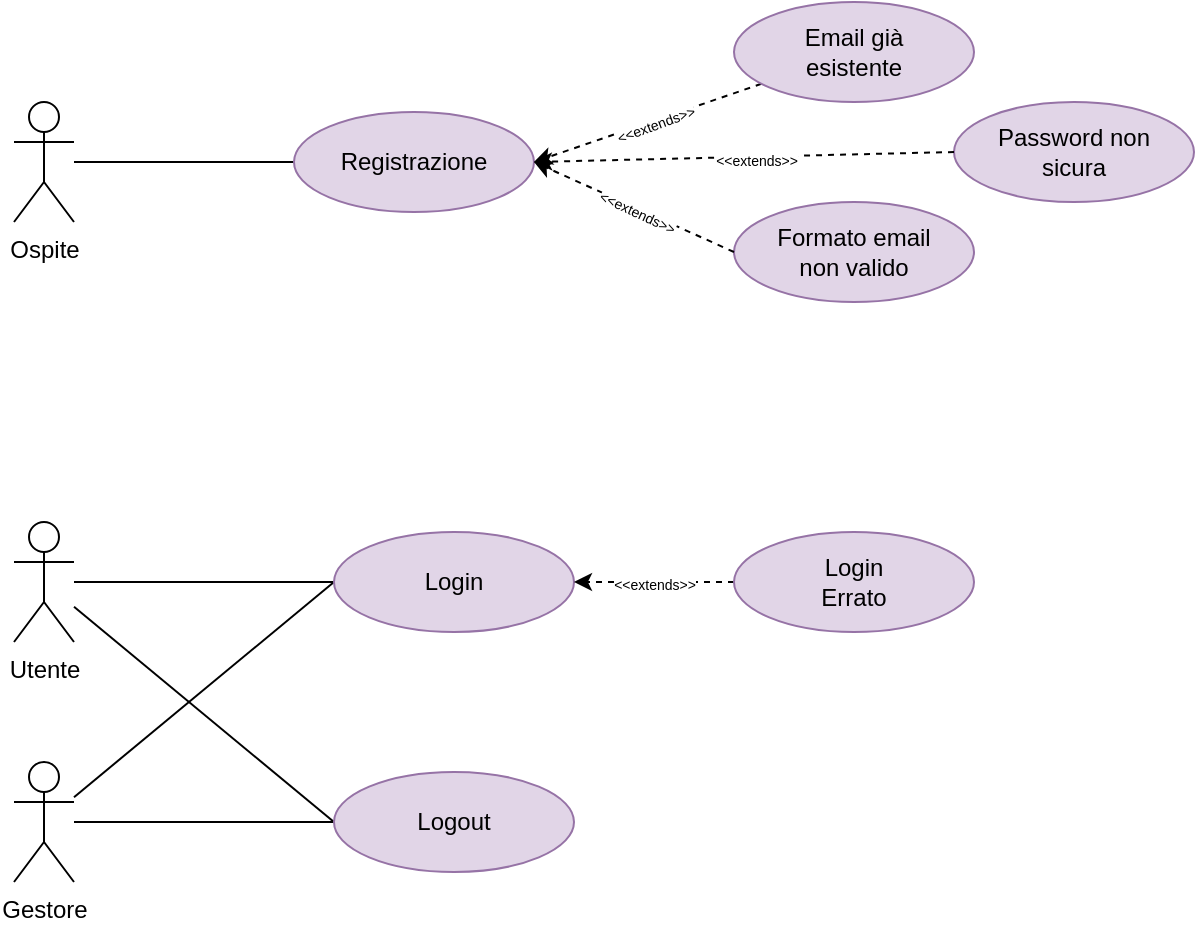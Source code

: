 <mxfile version="16.1.2" type="device" pages="6"><diagram id="hw8PMOtjPndon4Wg68dX" name="Autenticazione"><mxGraphModel dx="946" dy="608" grid="1" gridSize="10" guides="1" tooltips="1" connect="1" arrows="1" fold="1" page="1" pageScale="1" pageWidth="827" pageHeight="1169" math="0" shadow="0"><root><mxCell id="0"/><mxCell id="1" parent="0"/><mxCell id="LGt4tgkTTmhNFsNPkuV9-13" style="edgeStyle=elbowEdgeStyle;rounded=0;jumpStyle=gap;orthogonalLoop=1;jettySize=auto;html=1;fontSize=7;strokeColor=default;endArrow=none;endFill=0;" parent="1" source="LGt4tgkTTmhNFsNPkuV9-1" target="LGt4tgkTTmhNFsNPkuV9-2" edge="1"><mxGeometry relative="1" as="geometry"/></mxCell><mxCell id="LGt4tgkTTmhNFsNPkuV9-1" value="Ospite" style="shape=umlActor;verticalLabelPosition=bottom;verticalAlign=top;html=1;outlineConnect=0;" parent="1" vertex="1"><mxGeometry x="120" y="190" width="30" height="60" as="geometry"/></mxCell><mxCell id="LGt4tgkTTmhNFsNPkuV9-2" value="Registrazione" style="ellipse;whiteSpace=wrap;html=1;fillColor=#e1d5e7;strokeColor=#9673a6;" parent="1" vertex="1"><mxGeometry x="260" y="195" width="120" height="50" as="geometry"/></mxCell><mxCell id="LGt4tgkTTmhNFsNPkuV9-9" style="orthogonalLoop=1;jettySize=auto;html=1;entryX=1;entryY=0.5;entryDx=0;entryDy=0;rounded=0;strokeColor=default;jumpStyle=gap;dashed=1;" parent="1" source="LGt4tgkTTmhNFsNPkuV9-3" target="LGt4tgkTTmhNFsNPkuV9-2" edge="1"><mxGeometry relative="1" as="geometry"/></mxCell><mxCell id="LGt4tgkTTmhNFsNPkuV9-12" value="&lt;font style=&quot;line-height: 1 ; font-size: 7px&quot;&gt;&amp;lt;&amp;lt;extends&amp;gt;&amp;gt;&lt;/font&gt;" style="edgeLabel;html=1;align=center;verticalAlign=middle;resizable=0;points=[];rotation=-20;" parent="LGt4tgkTTmhNFsNPkuV9-9" vertex="1" connectable="0"><mxGeometry x="-0.054" y="1" relative="1" as="geometry"><mxPoint y="-1" as="offset"/></mxGeometry></mxCell><mxCell id="LGt4tgkTTmhNFsNPkuV9-3" value="Email già&lt;br&gt;esistente" style="ellipse;whiteSpace=wrap;html=1;fillColor=#e1d5e7;strokeColor=#9673a6;" parent="1" vertex="1"><mxGeometry x="480" y="140" width="120" height="50" as="geometry"/></mxCell><mxCell id="BJWwVh3vmXYHtFlV9Scq-4" style="edgeStyle=orthogonalEdgeStyle;rounded=0;orthogonalLoop=1;jettySize=auto;html=1;endArrow=none;endFill=0;" parent="1" source="PxRPrsl3CWRIzJ8Tzmpm-2" target="PxRPrsl3CWRIzJ8Tzmpm-7" edge="1"><mxGeometry relative="1" as="geometry"><Array as="points"><mxPoint x="240" y="430"/><mxPoint x="240" y="430"/></Array></mxGeometry></mxCell><mxCell id="BJWwVh3vmXYHtFlV9Scq-6" style="rounded=0;orthogonalLoop=1;jettySize=auto;html=1;entryX=0;entryY=0.5;entryDx=0;entryDy=0;endArrow=none;endFill=0;" parent="1" source="PxRPrsl3CWRIzJ8Tzmpm-2" target="PxRPrsl3CWRIzJ8Tzmpm-8" edge="1"><mxGeometry relative="1" as="geometry"/></mxCell><mxCell id="PxRPrsl3CWRIzJ8Tzmpm-2" value="Utente" style="shape=umlActor;verticalLabelPosition=bottom;verticalAlign=top;html=1;outlineConnect=0;" parent="1" vertex="1"><mxGeometry x="120" y="400" width="30" height="60" as="geometry"/></mxCell><mxCell id="BJWwVh3vmXYHtFlV9Scq-5" style="edgeStyle=orthogonalEdgeStyle;rounded=0;orthogonalLoop=1;jettySize=auto;html=1;endArrow=none;endFill=0;" parent="1" source="PxRPrsl3CWRIzJ8Tzmpm-4" target="PxRPrsl3CWRIzJ8Tzmpm-8" edge="1"><mxGeometry relative="1" as="geometry"/></mxCell><mxCell id="BJWwVh3vmXYHtFlV9Scq-7" style="edgeStyle=none;rounded=0;orthogonalLoop=1;jettySize=auto;html=1;entryX=0;entryY=0.5;entryDx=0;entryDy=0;endArrow=none;endFill=0;" parent="1" source="PxRPrsl3CWRIzJ8Tzmpm-4" target="PxRPrsl3CWRIzJ8Tzmpm-7" edge="1"><mxGeometry relative="1" as="geometry"/></mxCell><mxCell id="PxRPrsl3CWRIzJ8Tzmpm-4" value="Gestore" style="shape=umlActor;verticalLabelPosition=bottom;verticalAlign=top;html=1;outlineConnect=0;" parent="1" vertex="1"><mxGeometry x="120" y="520" width="30" height="60" as="geometry"/></mxCell><mxCell id="PxRPrsl3CWRIzJ8Tzmpm-7" value="Login" style="ellipse;whiteSpace=wrap;html=1;fillColor=#e1d5e7;strokeColor=#9673a6;" parent="1" vertex="1"><mxGeometry x="280" y="405" width="120" height="50" as="geometry"/></mxCell><mxCell id="PxRPrsl3CWRIzJ8Tzmpm-8" value="Logout" style="ellipse;whiteSpace=wrap;html=1;fillColor=#e1d5e7;strokeColor=#9673a6;" parent="1" vertex="1"><mxGeometry x="280" y="525" width="120" height="50" as="geometry"/></mxCell><mxCell id="PxRPrsl3CWRIzJ8Tzmpm-10" value="&lt;font style=&quot;font-size: 7px&quot;&gt;&amp;lt;&amp;lt;extends&amp;gt;&amp;gt;&lt;/font&gt;" style="edgeStyle=none;rounded=0;orthogonalLoop=1;jettySize=auto;html=1;entryX=1;entryY=0.5;entryDx=0;entryDy=0;endArrow=classic;endFill=1;dashed=1;" parent="1" source="PxRPrsl3CWRIzJ8Tzmpm-11" target="PxRPrsl3CWRIzJ8Tzmpm-7" edge="1"><mxGeometry relative="1" as="geometry"/></mxCell><mxCell id="PxRPrsl3CWRIzJ8Tzmpm-11" value="Login&lt;br&gt;Errato" style="ellipse;whiteSpace=wrap;html=1;fillColor=#e1d5e7;strokeColor=#9673a6;" parent="1" vertex="1"><mxGeometry x="480" y="405" width="120" height="50" as="geometry"/></mxCell><mxCell id="PxRPrsl3CWRIzJ8Tzmpm-19" value="Formato email&lt;br&gt;non valido" style="ellipse;whiteSpace=wrap;html=1;fillColor=#e1d5e7;strokeColor=#9673a6;" parent="1" vertex="1"><mxGeometry x="480" y="240" width="120" height="50" as="geometry"/></mxCell><mxCell id="PxRPrsl3CWRIzJ8Tzmpm-20" value="Password non&lt;br&gt;sicura" style="ellipse;whiteSpace=wrap;html=1;fillColor=#e1d5e7;strokeColor=#9673a6;" parent="1" vertex="1"><mxGeometry x="590" y="190" width="120" height="50" as="geometry"/></mxCell><mxCell id="PxRPrsl3CWRIzJ8Tzmpm-21" style="orthogonalLoop=1;jettySize=auto;html=1;entryX=1;entryY=0.5;entryDx=0;entryDy=0;rounded=0;strokeColor=default;jumpStyle=gap;dashed=1;exitX=0;exitY=0.5;exitDx=0;exitDy=0;" parent="1" source="PxRPrsl3CWRIzJ8Tzmpm-19" target="LGt4tgkTTmhNFsNPkuV9-2" edge="1"><mxGeometry relative="1" as="geometry"><mxPoint x="503.541" y="190.82" as="sourcePoint"/><mxPoint x="390.0" y="230" as="targetPoint"/></mxGeometry></mxCell><mxCell id="PxRPrsl3CWRIzJ8Tzmpm-22" value="&lt;font style=&quot;line-height: 1 ; font-size: 7px&quot;&gt;&amp;lt;&amp;lt;extends&amp;gt;&amp;gt;&lt;/font&gt;" style="edgeLabel;html=1;align=center;verticalAlign=middle;resizable=0;points=[];rotation=25;" parent="PxRPrsl3CWRIzJ8Tzmpm-21" vertex="1" connectable="0"><mxGeometry x="-0.054" y="1" relative="1" as="geometry"><mxPoint y="-1" as="offset"/></mxGeometry></mxCell><mxCell id="PxRPrsl3CWRIzJ8Tzmpm-23" style="orthogonalLoop=1;jettySize=auto;html=1;entryX=1;entryY=0.5;entryDx=0;entryDy=0;rounded=0;strokeColor=default;jumpStyle=gap;dashed=1;exitX=0;exitY=0.5;exitDx=0;exitDy=0;" parent="1" source="PxRPrsl3CWRIzJ8Tzmpm-20" target="LGt4tgkTTmhNFsNPkuV9-2" edge="1"><mxGeometry relative="1" as="geometry"><mxPoint x="513.541" y="200.82" as="sourcePoint"/><mxPoint x="400.0" y="240" as="targetPoint"/></mxGeometry></mxCell><mxCell id="PxRPrsl3CWRIzJ8Tzmpm-24" value="&lt;font style=&quot;line-height: 1 ; font-size: 7px&quot;&gt;&amp;lt;&amp;lt;extends&amp;gt;&amp;gt;&lt;/font&gt;" style="edgeLabel;html=1;align=center;verticalAlign=middle;resizable=0;points=[];" parent="PxRPrsl3CWRIzJ8Tzmpm-23" vertex="1" connectable="0"><mxGeometry x="-0.054" y="1" relative="1" as="geometry"><mxPoint y="-1" as="offset"/></mxGeometry></mxCell></root></mxGraphModel></diagram><diagram id="r2aTI0V2891DnMg6DB71" name="Catalogo"><mxGraphModel dx="946" dy="608" grid="1" gridSize="10" guides="1" tooltips="1" connect="1" arrows="1" fold="1" page="1" pageScale="1" pageWidth="827" pageHeight="1169" math="0" shadow="0"><root><mxCell id="vw8G5uuUD01NT67YywIt-0"/><mxCell id="vw8G5uuUD01NT67YywIt-1" parent="vw8G5uuUD01NT67YywIt-0"/><mxCell id="kM1NQamswHp0CsgXw4A8-5" style="edgeStyle=none;rounded=0;orthogonalLoop=1;jettySize=auto;html=1;fontSize=7;endArrow=none;endFill=0;" parent="vw8G5uuUD01NT67YywIt-1" source="vw8G5uuUD01NT67YywIt-2" target="vw8G5uuUD01NT67YywIt-3" edge="1"><mxGeometry relative="1" as="geometry"/></mxCell><mxCell id="vw8G5uuUD01NT67YywIt-2" value="Guest" style="shape=umlActor;verticalLabelPosition=bottom;verticalAlign=top;html=1;outlineConnect=0;" parent="vw8G5uuUD01NT67YywIt-1" vertex="1"><mxGeometry x="50" y="140" width="30" height="60" as="geometry"/></mxCell><mxCell id="kM1NQamswHp0CsgXw4A8-4" style="edgeStyle=none;rounded=0;orthogonalLoop=1;jettySize=auto;html=1;entryX=0;entryY=0.5;entryDx=0;entryDy=0;fontSize=7;endArrow=none;endFill=0;" parent="vw8G5uuUD01NT67YywIt-1" source="vw8G5uuUD01NT67YywIt-3" target="8q8_uMO38v9FcWs_z61U-30" edge="1"><mxGeometry relative="1" as="geometry"/></mxCell><mxCell id="kM1NQamswHp0CsgXw4A8-8" style="edgeStyle=none;rounded=0;orthogonalLoop=1;jettySize=auto;html=1;entryX=0;entryY=0.5;entryDx=0;entryDy=0;fontSize=7;endArrow=none;endFill=0;" parent="vw8G5uuUD01NT67YywIt-1" source="vw8G5uuUD01NT67YywIt-3" target="8q8_uMO38v9FcWs_z61U-1" edge="1"><mxGeometry relative="1" as="geometry"/></mxCell><mxCell id="kM1NQamswHp0CsgXw4A8-9" style="edgeStyle=none;rounded=0;orthogonalLoop=1;jettySize=auto;html=1;entryX=0;entryY=0.5;entryDx=0;entryDy=0;fontSize=7;endArrow=none;endFill=0;" parent="vw8G5uuUD01NT67YywIt-1" source="vw8G5uuUD01NT67YywIt-3" target="8q8_uMO38v9FcWs_z61U-0" edge="1"><mxGeometry relative="1" as="geometry"/></mxCell><mxCell id="FXESQN7p8TQxYgG1JVOj-0" style="edgeStyle=none;rounded=0;orthogonalLoop=1;jettySize=auto;html=1;entryX=0;entryY=0.5;entryDx=0;entryDy=0;endArrow=none;endFill=0;" parent="vw8G5uuUD01NT67YywIt-1" source="vw8G5uuUD01NT67YywIt-3" target="8q8_uMO38v9FcWs_z61U-2" edge="1"><mxGeometry relative="1" as="geometry"/></mxCell><mxCell id="FXESQN7p8TQxYgG1JVOj-1" style="edgeStyle=none;rounded=0;orthogonalLoop=1;jettySize=auto;html=1;entryX=0;entryY=0.5;entryDx=0;entryDy=0;endArrow=none;endFill=0;" parent="vw8G5uuUD01NT67YywIt-1" source="vw8G5uuUD01NT67YywIt-3" target="8q8_uMO38v9FcWs_z61U-3" edge="1"><mxGeometry relative="1" as="geometry"/></mxCell><mxCell id="vw8G5uuUD01NT67YywIt-3" value="Utente" style="shape=umlActor;verticalLabelPosition=bottom;verticalAlign=top;html=1;outlineConnect=0;" parent="vw8G5uuUD01NT67YywIt-1" vertex="1"><mxGeometry x="150" y="240" width="30" height="60" as="geometry"/></mxCell><mxCell id="kM1NQamswHp0CsgXw4A8-7" style="edgeStyle=none;rounded=0;orthogonalLoop=1;jettySize=auto;html=1;fontSize=7;endArrow=none;endFill=0;" parent="vw8G5uuUD01NT67YywIt-1" source="vw8G5uuUD01NT67YywIt-4" target="vw8G5uuUD01NT67YywIt-3" edge="1"><mxGeometry relative="1" as="geometry"/></mxCell><mxCell id="vw8G5uuUD01NT67YywIt-4" value="Admin" style="shape=umlActor;verticalLabelPosition=bottom;verticalAlign=top;html=1;outlineConnect=0;" parent="vw8G5uuUD01NT67YywIt-1" vertex="1"><mxGeometry x="50" y="340" width="30" height="60" as="geometry"/></mxCell><mxCell id="kM1NQamswHp0CsgXw4A8-6" style="edgeStyle=none;rounded=0;orthogonalLoop=1;jettySize=auto;html=1;fontSize=7;endArrow=none;endFill=0;" parent="vw8G5uuUD01NT67YywIt-1" source="8q8_uMO38v9FcWs_z61U-16" target="vw8G5uuUD01NT67YywIt-3" edge="1"><mxGeometry relative="1" as="geometry"/></mxCell><mxCell id="8q8_uMO38v9FcWs_z61U-16" value="Registrato" style="shape=umlActor;verticalLabelPosition=bottom;verticalAlign=top;html=1;outlineConnect=0;" parent="vw8G5uuUD01NT67YywIt-1" vertex="1"><mxGeometry x="50" y="240" width="30" height="60" as="geometry"/></mxCell><mxCell id="8q8_uMO38v9FcWs_z61U-3" value="Filtra Risultati" style="ellipse;whiteSpace=wrap;html=1;fillColor=#e1d5e7;strokeColor=#9673a6;" parent="vw8G5uuUD01NT67YywIt-1" vertex="1"><mxGeometry x="270" y="100" width="120" height="50" as="geometry"/></mxCell><mxCell id="8q8_uMO38v9FcWs_z61U-0" value="Visualizza&lt;br&gt;Vini" style="ellipse;whiteSpace=wrap;html=1;fillColor=#e1d5e7;strokeColor=#9673a6;" parent="vw8G5uuUD01NT67YywIt-1" vertex="1"><mxGeometry x="270" y="245" width="120" height="50" as="geometry"/></mxCell><mxCell id="8q8_uMO38v9FcWs_z61U-1" value="Visualizza&lt;br&gt;Dettaglio Vino" style="ellipse;whiteSpace=wrap;html=1;fillColor=#e1d5e7;strokeColor=#9673a6;" parent="vw8G5uuUD01NT67YywIt-1" vertex="1"><mxGeometry x="270" y="320" width="120" height="50" as="geometry"/></mxCell><mxCell id="8q8_uMO38v9FcWs_z61U-2" value="Cerca Vino" style="ellipse;whiteSpace=wrap;html=1;fillColor=#e1d5e7;strokeColor=#9673a6;" parent="vw8G5uuUD01NT67YywIt-1" vertex="1"><mxGeometry x="270" y="175" width="120" height="50" as="geometry"/></mxCell><mxCell id="8q8_uMO38v9FcWs_z61U-30" value="Aggiungi al&lt;br&gt;Carrello" style="ellipse;whiteSpace=wrap;html=1;fillColor=#e1d5e7;strokeColor=#9673a6;" parent="vw8G5uuUD01NT67YywIt-1" vertex="1"><mxGeometry x="270" y="405" width="120" height="50" as="geometry"/></mxCell><mxCell id="8q8_uMO38v9FcWs_z61U-38" value="Articolo&lt;br&gt;Esaurito" style="ellipse;whiteSpace=wrap;html=1;fillColor=#e1d5e7;strokeColor=#9673a6;" parent="vw8G5uuUD01NT67YywIt-1" vertex="1"><mxGeometry x="480" y="405" width="120" height="50" as="geometry"/></mxCell><mxCell id="8q8_uMO38v9FcWs_z61U-41" style="rounded=0;orthogonalLoop=1;jettySize=auto;html=1;entryX=1;entryY=0.5;entryDx=0;entryDy=0;exitX=0;exitY=0.5;exitDx=0;exitDy=0;dashed=1;" parent="vw8G5uuUD01NT67YywIt-1" source="8q8_uMO38v9FcWs_z61U-38" target="8q8_uMO38v9FcWs_z61U-30" edge="1"><mxGeometry relative="1" as="geometry"><mxPoint x="494.445" y="236.27" as="sourcePoint"/><mxPoint x="400" y="270" as="targetPoint"/></mxGeometry></mxCell><mxCell id="8q8_uMO38v9FcWs_z61U-42" value="&lt;font style=&quot;font-size: 7px&quot;&gt;&amp;lt;&amp;lt;extends&amp;gt;&amp;gt;&lt;/font&gt;" style="edgeLabel;html=1;align=center;verticalAlign=middle;resizable=0;points=[];rotation=0;" parent="8q8_uMO38v9FcWs_z61U-41" vertex="1" connectable="0"><mxGeometry x="-0.26" relative="1" as="geometry"><mxPoint x="-8" y="-2" as="offset"/></mxGeometry></mxCell><mxCell id="FXESQN7p8TQxYgG1JVOj-4" style="edgeStyle=none;rounded=0;orthogonalLoop=1;jettySize=auto;html=1;entryX=1;entryY=0.5;entryDx=0;entryDy=0;dashed=1;endArrow=classic;endFill=1;exitX=0;exitY=0.5;exitDx=0;exitDy=0;" parent="vw8G5uuUD01NT67YywIt-1" source="FXESQN7p8TQxYgG1JVOj-3" target="8q8_uMO38v9FcWs_z61U-2" edge="1"><mxGeometry relative="1" as="geometry"/></mxCell><mxCell id="FXESQN7p8TQxYgG1JVOj-6" value="&lt;font style=&quot;font-size: 7px&quot;&gt;&amp;lt;&amp;lt;extends&amp;gt;&amp;gt;&lt;/font&gt;" style="edgeLabel;html=1;align=center;verticalAlign=middle;resizable=0;points=[];rotation=-30;" parent="FXESQN7p8TQxYgG1JVOj-4" vertex="1" connectable="0"><mxGeometry x="-0.088" relative="1" as="geometry"><mxPoint as="offset"/></mxGeometry></mxCell><mxCell id="FXESQN7p8TQxYgG1JVOj-5" style="edgeStyle=none;rounded=0;orthogonalLoop=1;jettySize=auto;html=1;entryX=1;entryY=0.5;entryDx=0;entryDy=0;dashed=1;endArrow=classic;endFill=1;exitX=0;exitY=0.5;exitDx=0;exitDy=0;" parent="vw8G5uuUD01NT67YywIt-1" source="FXESQN7p8TQxYgG1JVOj-3" target="8q8_uMO38v9FcWs_z61U-3" edge="1"><mxGeometry relative="1" as="geometry"/></mxCell><mxCell id="FXESQN7p8TQxYgG1JVOj-8" value="&amp;lt;&amp;lt;extends&amp;gt;&amp;gt;" style="edgeLabel;html=1;align=center;verticalAlign=middle;resizable=0;points=[];fontSize=7;rotation=20;" parent="FXESQN7p8TQxYgG1JVOj-5" vertex="1" connectable="0"><mxGeometry x="-0.057" y="-2" relative="1" as="geometry"><mxPoint as="offset"/></mxGeometry></mxCell><mxCell id="FXESQN7p8TQxYgG1JVOj-3" value="Nessun vino&lt;br&gt;trovato" style="ellipse;whiteSpace=wrap;html=1;fillColor=#e1d5e7;strokeColor=#9673a6;" parent="vw8G5uuUD01NT67YywIt-1" vertex="1"><mxGeometry x="470" y="130" width="120" height="50" as="geometry"/></mxCell></root></mxGraphModel></diagram><diagram id="O7x6krR1WOqR5JrZnFCG" name="Carrello"><mxGraphModel dx="946" dy="608" grid="1" gridSize="10" guides="1" tooltips="1" connect="1" arrows="1" fold="1" page="1" pageScale="1" pageWidth="827" pageHeight="1169" math="0" shadow="0"><root><mxCell id="uRroga7yZ8lRglKEXhqC-0"/><mxCell id="uRroga7yZ8lRglKEXhqC-1" parent="uRroga7yZ8lRglKEXhqC-0"/><mxCell id="_Rj6KzWIp7F8PHBmK8om-33" style="edgeStyle=none;rounded=0;orthogonalLoop=1;jettySize=auto;html=1;entryX=0;entryY=0.5;entryDx=0;entryDy=0;fontSize=7;endArrow=none;endFill=0;" parent="uRroga7yZ8lRglKEXhqC-1" source="_Rj6KzWIp7F8PHBmK8om-4" target="_Rj6KzWIp7F8PHBmK8om-20" edge="1"><mxGeometry relative="1" as="geometry"/></mxCell><mxCell id="_Rj6KzWIp7F8PHBmK8om-34" style="edgeStyle=none;rounded=0;orthogonalLoop=1;jettySize=auto;html=1;entryX=0;entryY=0.5;entryDx=0;entryDy=0;fontSize=7;endArrow=none;endFill=0;" parent="uRroga7yZ8lRglKEXhqC-1" source="_Rj6KzWIp7F8PHBmK8om-4" target="_Rj6KzWIp7F8PHBmK8om-19" edge="1"><mxGeometry relative="1" as="geometry"/></mxCell><mxCell id="RhykR36eLI5MeT6hc1D3-1" style="rounded=0;orthogonalLoop=1;jettySize=auto;html=1;entryX=0;entryY=0.5;entryDx=0;entryDy=0;endArrow=none;endFill=0;" parent="uRroga7yZ8lRglKEXhqC-1" source="_Rj6KzWIp7F8PHBmK8om-4" target="RhykR36eLI5MeT6hc1D3-0" edge="1"><mxGeometry relative="1" as="geometry"/></mxCell><mxCell id="_Rj6KzWIp7F8PHBmK8om-4" value="Utente" style="shape=umlActor;verticalLabelPosition=bottom;verticalAlign=top;html=1;outlineConnect=0;" parent="uRroga7yZ8lRglKEXhqC-1" vertex="1"><mxGeometry x="150" y="197.5" width="30" height="60" as="geometry"/></mxCell><mxCell id="_Rj6KzWIp7F8PHBmK8om-36" style="edgeStyle=none;rounded=0;orthogonalLoop=1;jettySize=auto;html=1;fontSize=7;endArrow=none;endFill=0;" parent="uRroga7yZ8lRglKEXhqC-1" source="_Rj6KzWIp7F8PHBmK8om-6" target="_Rj6KzWIp7F8PHBmK8om-4" edge="1"><mxGeometry relative="1" as="geometry"/></mxCell><mxCell id="_Rj6KzWIp7F8PHBmK8om-6" value="Registrato" style="shape=umlActor;verticalLabelPosition=bottom;verticalAlign=top;html=1;outlineConnect=0;" parent="uRroga7yZ8lRglKEXhqC-1" vertex="1"><mxGeometry x="50" y="197.5" width="30" height="60" as="geometry"/></mxCell><mxCell id="_Rj6KzWIp7F8PHBmK8om-35" style="edgeStyle=none;rounded=0;orthogonalLoop=1;jettySize=auto;html=1;fontSize=7;endArrow=none;endFill=0;" parent="uRroga7yZ8lRglKEXhqC-1" source="_Rj6KzWIp7F8PHBmK8om-16" target="_Rj6KzWIp7F8PHBmK8om-4" edge="1"><mxGeometry relative="1" as="geometry"/></mxCell><mxCell id="_Rj6KzWIp7F8PHBmK8om-16" value="Admin" style="shape=umlActor;verticalLabelPosition=bottom;verticalAlign=top;html=1;outlineConnect=0;" parent="uRroga7yZ8lRglKEXhqC-1" vertex="1"><mxGeometry x="50" y="297.5" width="30" height="60" as="geometry"/></mxCell><mxCell id="_Rj6KzWIp7F8PHBmK8om-19" value="Elimina Vino" style="ellipse;whiteSpace=wrap;html=1;fillColor=#e1d5e7;strokeColor=#9673a6;" parent="uRroga7yZ8lRglKEXhqC-1" vertex="1"><mxGeometry x="270" y="202.5" width="120" height="50" as="geometry"/></mxCell><mxCell id="_Rj6KzWIp7F8PHBmK8om-20" value="Modifica&lt;br&gt;Quantità" style="ellipse;whiteSpace=wrap;html=1;fillColor=#e1d5e7;strokeColor=#9673a6;" parent="uRroga7yZ8lRglKEXhqC-1" vertex="1"><mxGeometry x="270" y="292.5" width="120" height="50" as="geometry"/></mxCell><mxCell id="_Rj6KzWIp7F8PHBmK8om-30" value="&amp;lt;&amp;lt;extends&amp;gt;&amp;gt;" style="edgeStyle=none;rounded=0;orthogonalLoop=1;jettySize=auto;html=1;entryX=1;entryY=0.5;entryDx=0;entryDy=0;fontSize=7;endArrow=classic;endFill=1;dashed=1;" parent="uRroga7yZ8lRglKEXhqC-1" source="_Rj6KzWIp7F8PHBmK8om-29" target="_Rj6KzWIp7F8PHBmK8om-20" edge="1"><mxGeometry relative="1" as="geometry"/></mxCell><mxCell id="_Rj6KzWIp7F8PHBmK8om-29" value="Quantità massima" style="ellipse;whiteSpace=wrap;html=1;fillColor=#e1d5e7;strokeColor=#9673a6;" parent="uRroga7yZ8lRglKEXhqC-1" vertex="1"><mxGeometry x="470" y="292.5" width="120" height="50" as="geometry"/></mxCell><mxCell id="ZeKDKTOy2kHamLji-6dZ-3" style="edgeStyle=none;rounded=0;orthogonalLoop=1;jettySize=auto;html=1;entryX=0;entryY=0.333;entryDx=0;entryDy=0;entryPerimeter=0;fontSize=7;endArrow=none;endFill=0;" parent="uRroga7yZ8lRglKEXhqC-1" source="ZeKDKTOy2kHamLji-6dZ-0" target="_Rj6KzWIp7F8PHBmK8om-4" edge="1"><mxGeometry relative="1" as="geometry"/></mxCell><mxCell id="ZeKDKTOy2kHamLji-6dZ-0" value="Guest" style="shape=umlActor;verticalLabelPosition=bottom;verticalAlign=top;html=1;outlineConnect=0;" parent="uRroga7yZ8lRglKEXhqC-1" vertex="1"><mxGeometry x="50" y="97.5" width="30" height="60" as="geometry"/></mxCell><mxCell id="RhykR36eLI5MeT6hc1D3-0" value="Aggiungi Vino" style="ellipse;whiteSpace=wrap;html=1;fillColor=#e1d5e7;strokeColor=#9673a6;" parent="uRroga7yZ8lRglKEXhqC-1" vertex="1"><mxGeometry x="270" y="110" width="120" height="50" as="geometry"/></mxCell><mxCell id="RhykR36eLI5MeT6hc1D3-2" value="Vino esaurito" style="ellipse;whiteSpace=wrap;html=1;fillColor=#e1d5e7;strokeColor=#9673a6;" parent="uRroga7yZ8lRglKEXhqC-1" vertex="1"><mxGeometry x="470" y="110" width="120" height="50" as="geometry"/></mxCell><mxCell id="RhykR36eLI5MeT6hc1D3-3" value="&amp;lt;&amp;lt;extends&amp;gt;&amp;gt;" style="edgeStyle=none;rounded=0;orthogonalLoop=1;jettySize=auto;html=1;entryX=1;entryY=0.5;entryDx=0;entryDy=0;fontSize=7;endArrow=classic;endFill=1;dashed=1;exitX=0;exitY=0.5;exitDx=0;exitDy=0;" parent="uRroga7yZ8lRglKEXhqC-1" source="RhykR36eLI5MeT6hc1D3-2" target="RhykR36eLI5MeT6hc1D3-0" edge="1"><mxGeometry relative="1" as="geometry"><mxPoint x="480" y="327.5" as="sourcePoint"/><mxPoint x="400" y="327.5" as="targetPoint"/></mxGeometry></mxCell></root></mxGraphModel></diagram><diagram id="gAahhJNsP76Pmj5jg2sz" name="Cassa"><mxGraphModel dx="946" dy="608" grid="1" gridSize="10" guides="1" tooltips="1" connect="1" arrows="1" fold="1" page="1" pageScale="1" pageWidth="827" pageHeight="1169" math="0" shadow="0"><root><mxCell id="cLQcJFjCJEAOzBw8BhC7-0"/><mxCell id="cLQcJFjCJEAOzBw8BhC7-1" parent="cLQcJFjCJEAOzBw8BhC7-0"/><mxCell id="0Odf0_KLNqapzcA3Tlhz-22" style="edgeStyle=none;rounded=0;orthogonalLoop=1;jettySize=auto;html=1;entryX=0;entryY=0.5;entryDx=0;entryDy=0;fontSize=7;endArrow=none;endFill=0;" parent="cLQcJFjCJEAOzBw8BhC7-1" source="0Odf0_KLNqapzcA3Tlhz-2" target="0Odf0_KLNqapzcA3Tlhz-19" edge="1"><mxGeometry relative="1" as="geometry"/></mxCell><mxCell id="0Odf0_KLNqapzcA3Tlhz-2" value="Utente" style="shape=umlActor;verticalLabelPosition=bottom;verticalAlign=top;html=1;outlineConnect=0;" parent="cLQcJFjCJEAOzBw8BhC7-1" vertex="1"><mxGeometry x="150" y="197.5" width="30" height="60" as="geometry"/></mxCell><mxCell id="0Odf0_KLNqapzcA3Tlhz-3" style="edgeStyle=none;rounded=0;orthogonalLoop=1;jettySize=auto;html=1;fontSize=7;endArrow=none;endFill=0;entryX=0;entryY=0.333;entryDx=0;entryDy=0;entryPerimeter=0;" parent="cLQcJFjCJEAOzBw8BhC7-1" source="0Odf0_KLNqapzcA3Tlhz-5" target="0Odf0_KLNqapzcA3Tlhz-2" edge="1"><mxGeometry relative="1" as="geometry"><mxPoint x="150" y="177.5" as="targetPoint"/></mxGeometry></mxCell><mxCell id="0Odf0_KLNqapzcA3Tlhz-5" value="Registrato" style="shape=umlActor;verticalLabelPosition=bottom;verticalAlign=top;html=1;outlineConnect=0;" parent="cLQcJFjCJEAOzBw8BhC7-1" vertex="1"><mxGeometry x="50" y="147.5" width="30" height="60" as="geometry"/></mxCell><mxCell id="0Odf0_KLNqapzcA3Tlhz-6" style="edgeStyle=none;rounded=0;orthogonalLoop=1;jettySize=auto;html=1;fontSize=7;endArrow=none;endFill=0;" parent="cLQcJFjCJEAOzBw8BhC7-1" source="0Odf0_KLNqapzcA3Tlhz-8" edge="1"><mxGeometry relative="1" as="geometry"><mxPoint x="150" y="228" as="targetPoint"/></mxGeometry></mxCell><mxCell id="0Odf0_KLNqapzcA3Tlhz-8" value="Admin" style="shape=umlActor;verticalLabelPosition=bottom;verticalAlign=top;html=1;outlineConnect=0;" parent="cLQcJFjCJEAOzBw8BhC7-1" vertex="1"><mxGeometry x="50" y="247.5" width="30" height="60" as="geometry"/></mxCell><mxCell id="0Odf0_KLNqapzcA3Tlhz-19" value="Effettua la&lt;br&gt;transazione" style="ellipse;whiteSpace=wrap;html=1;fillColor=#e1d5e7;strokeColor=#9673a6;" parent="cLQcJFjCJEAOzBw8BhC7-1" vertex="1"><mxGeometry x="240" y="202.5" width="120" height="50" as="geometry"/></mxCell><mxCell id="0Odf0_KLNqapzcA3Tlhz-20" value="&amp;lt;&amp;lt;extends&amp;gt;&amp;gt;" style="edgeStyle=none;rounded=0;orthogonalLoop=1;jettySize=auto;html=1;entryX=1;entryY=0.5;entryDx=0;entryDy=0;fontSize=7;endArrow=classic;endFill=1;dashed=1;" parent="cLQcJFjCJEAOzBw8BhC7-1" source="0Odf0_KLNqapzcA3Tlhz-21" target="0Odf0_KLNqapzcA3Tlhz-19" edge="1"><mxGeometry x="0.064" y="1" relative="1" as="geometry"><mxPoint x="390" y="227.5" as="targetPoint"/><mxPoint as="offset"/></mxGeometry></mxCell><mxCell id="nxEw6lvsn5sgA8r03Qua-2" style="edgeStyle=none;rounded=0;orthogonalLoop=1;jettySize=auto;html=1;entryX=1;entryY=0.5;entryDx=0;entryDy=0;dashed=1;endArrow=classic;endFill=1;" edge="1" parent="cLQcJFjCJEAOzBw8BhC7-1" source="nxEw6lvsn5sgA8r03Qua-0" target="0Odf0_KLNqapzcA3Tlhz-19"><mxGeometry relative="1" as="geometry"/></mxCell><mxCell id="nxEw6lvsn5sgA8r03Qua-3" value="&amp;lt;&amp;lt;extends&amp;gt;&amp;gt;" style="edgeLabel;html=1;align=center;verticalAlign=middle;resizable=0;points=[];fontSize=7;" vertex="1" connectable="0" parent="nxEw6lvsn5sgA8r03Qua-2"><mxGeometry x="-0.044" y="1" relative="1" as="geometry"><mxPoint as="offset"/></mxGeometry></mxCell><mxCell id="0Odf0_KLNqapzcA3Tlhz-21" value="Carta di Credito&lt;br&gt;errata" style="ellipse;whiteSpace=wrap;html=1;fillColor=#e1d5e7;strokeColor=#9673a6;container=0;" parent="cLQcJFjCJEAOzBw8BhC7-1" vertex="1"><mxGeometry x="460" y="152.5" width="120" height="50" as="geometry"/></mxCell><mxCell id="nxEw6lvsn5sgA8r03Qua-0" value="Saldo&lt;br&gt;insufficiente" style="ellipse;whiteSpace=wrap;html=1;fillColor=#e1d5e7;strokeColor=#9673a6;container=0;" vertex="1" parent="cLQcJFjCJEAOzBw8BhC7-1"><mxGeometry x="460" y="252.5" width="120" height="50" as="geometry"/></mxCell></root></mxGraphModel></diagram><diagram id="dz6fO4LsQNsDMwsV6bi0" name="Admin.Vini"><mxGraphModel dx="946" dy="608" grid="1" gridSize="10" guides="1" tooltips="1" connect="1" arrows="1" fold="1" page="1" pageScale="1" pageWidth="827" pageHeight="1169" math="0" shadow="0"><root><mxCell id="s70rr7HOTvahnOTVHhUj-0"/><mxCell id="s70rr7HOTvahnOTVHhUj-1" parent="s70rr7HOTvahnOTVHhUj-0"/><mxCell id="nEHnlZBc2Z2kQVojPeAh-4" value="Admin" style="shape=umlActor;verticalLabelPosition=bottom;verticalAlign=top;html=1;outlineConnect=0;" parent="s70rr7HOTvahnOTVHhUj-1" vertex="1"><mxGeometry x="110" y="221.348" width="40.45" height="80.899" as="geometry"/></mxCell><mxCell id="nEHnlZBc2Z2kQVojPeAh-1" style="edgeStyle=none;rounded=0;orthogonalLoop=1;jettySize=auto;html=1;entryX=0;entryY=0.5;entryDx=0;entryDy=0;fontSize=7;endArrow=none;endFill=0;" parent="s70rr7HOTvahnOTVHhUj-1" source="nEHnlZBc2Z2kQVojPeAh-4" target="nEHnlZBc2Z2kQVojPeAh-9" edge="1"><mxGeometry relative="1" as="geometry"/></mxCell><mxCell id="nEHnlZBc2Z2kQVojPeAh-0" style="edgeStyle=none;rounded=0;orthogonalLoop=1;jettySize=auto;html=1;entryX=0;entryY=0.5;entryDx=0;entryDy=0;fontSize=7;endArrow=none;endFill=0;" parent="s70rr7HOTvahnOTVHhUj-1" source="nEHnlZBc2Z2kQVojPeAh-4" target="nEHnlZBc2Z2kQVojPeAh-10" edge="1"><mxGeometry relative="1" as="geometry"/></mxCell><mxCell id="nEHnlZBc2Z2kQVojPeAh-2" style="rounded=0;orthogonalLoop=1;jettySize=auto;html=1;entryX=0;entryY=0.5;entryDx=0;entryDy=0;fontSize=7;endArrow=none;endFill=0;" parent="s70rr7HOTvahnOTVHhUj-1" source="nEHnlZBc2Z2kQVojPeAh-4" target="nEHnlZBc2Z2kQVojPeAh-11" edge="1"><mxGeometry relative="1" as="geometry"/></mxCell><mxCell id="nEHnlZBc2Z2kQVojPeAh-18" style="edgeStyle=none;rounded=0;orthogonalLoop=1;jettySize=auto;html=1;entryX=0;entryY=0.5;entryDx=0;entryDy=0;fontSize=7;endArrow=none;endFill=0;" parent="s70rr7HOTvahnOTVHhUj-1" source="nEHnlZBc2Z2kQVojPeAh-4" target="nEHnlZBc2Z2kQVojPeAh-17" edge="1"><mxGeometry relative="1" as="geometry"/></mxCell><mxCell id="nEHnlZBc2Z2kQVojPeAh-9" value="Aggiungi un Vino" style="ellipse;whiteSpace=wrap;html=1;fillColor=#e1d5e7;strokeColor=#9673a6;container=0;" parent="s70rr7HOTvahnOTVHhUj-1" vertex="1"><mxGeometry x="360.004" y="103.592" width="161.798" height="67.416" as="geometry"/></mxCell><mxCell id="nEHnlZBc2Z2kQVojPeAh-10" value="Elimina un Vino" style="ellipse;whiteSpace=wrap;html=1;fillColor=#e1d5e7;strokeColor=#9673a6;container=0;" parent="s70rr7HOTvahnOTVHhUj-1" vertex="1"><mxGeometry x="360.005" y="352.594" width="161.798" height="67.416" as="geometry"/></mxCell><mxCell id="nEHnlZBc2Z2kQVojPeAh-11" value="Modifica un Vino" style="ellipse;whiteSpace=wrap;html=1;fillColor=#e1d5e7;strokeColor=#9673a6;container=0;" parent="s70rr7HOTvahnOTVHhUj-1" vertex="1"><mxGeometry x="360.002" y="186.592" width="161.798" height="67.416" as="geometry"/></mxCell><mxCell id="nEHnlZBc2Z2kQVojPeAh-17" value="Visualizza Vini" style="ellipse;whiteSpace=wrap;html=1;fillColor=#e1d5e7;strokeColor=#9673a6;container=0;" parent="s70rr7HOTvahnOTVHhUj-1" vertex="1"><mxGeometry x="360.002" y="269.59" width="161.798" height="67.416" as="geometry"/></mxCell><mxCell id="wWWRbszWskZ_s5rYzDzT-3" value="&amp;lt;&amp;lt;extends&amp;gt;&amp;gt;" style="edgeStyle=orthogonalEdgeStyle;rounded=0;orthogonalLoop=1;jettySize=auto;html=1;dashed=1;fontSize=7;" edge="1" parent="s70rr7HOTvahnOTVHhUj-1" source="wWWRbszWskZ_s5rYzDzT-2" target="nEHnlZBc2Z2kQVojPeAh-9"><mxGeometry relative="1" as="geometry"/></mxCell><mxCell id="wWWRbszWskZ_s5rYzDzT-2" value="Vino già presente&lt;br&gt;nel catalogo" style="ellipse;whiteSpace=wrap;html=1;fillColor=#e1d5e7;strokeColor=#9673a6;container=0;" vertex="1" parent="s70rr7HOTvahnOTVHhUj-1"><mxGeometry x="640.004" y="103.592" width="161.798" height="67.416" as="geometry"/></mxCell></root></mxGraphModel></diagram><diagram id="OHgeo9JG1Bw-zD6mP9M7" name="Admin.Ordini"><mxGraphModel dx="946" dy="608" grid="1" gridSize="10" guides="1" tooltips="1" connect="1" arrows="1" fold="1" page="1" pageScale="1" pageWidth="827" pageHeight="1169" math="0" shadow="0"><root><mxCell id="ym_-GKBJ30Eo0EXkMM16-0"/><mxCell id="ym_-GKBJ30Eo0EXkMM16-1" parent="ym_-GKBJ30Eo0EXkMM16-0"/><mxCell id="1jmMtvrJyU_WEfU_LtEt-0" value="Admin" style="shape=umlActor;verticalLabelPosition=bottom;verticalAlign=top;html=1;outlineConnect=0;" parent="ym_-GKBJ30Eo0EXkMM16-1" vertex="1"><mxGeometry x="110" y="221.348" width="40.45" height="80.899" as="geometry"/></mxCell><mxCell id="1jmMtvrJyU_WEfU_LtEt-3" value="Respingi Ordine" style="ellipse;whiteSpace=wrap;html=1;fillColor=#e1d5e7;strokeColor=#9673a6;" parent="ym_-GKBJ30Eo0EXkMM16-1" vertex="1"><mxGeometry x="360.005" y="340.004" width="161.798" height="67.416" as="geometry"/></mxCell><mxCell id="1jmMtvrJyU_WEfU_LtEt-4" style="edgeStyle=none;rounded=0;orthogonalLoop=1;jettySize=auto;html=1;entryX=0;entryY=0.5;entryDx=0;entryDy=0;fontSize=7;endArrow=none;endFill=0;" parent="ym_-GKBJ30Eo0EXkMM16-1" source="1jmMtvrJyU_WEfU_LtEt-0" target="1jmMtvrJyU_WEfU_LtEt-3" edge="1"><mxGeometry relative="1" as="geometry"/></mxCell><mxCell id="1jmMtvrJyU_WEfU_LtEt-5" value="Invia notifica di&lt;br&gt;presa in carico" style="ellipse;whiteSpace=wrap;html=1;fillColor=#e1d5e7;strokeColor=#9673a6;" parent="ym_-GKBJ30Eo0EXkMM16-1" vertex="1"><mxGeometry x="360.002" y="120.002" width="161.798" height="67.416" as="geometry"/></mxCell><mxCell id="1jmMtvrJyU_WEfU_LtEt-6" style="rounded=0;orthogonalLoop=1;jettySize=auto;html=1;entryX=0;entryY=0.5;entryDx=0;entryDy=0;fontSize=7;endArrow=none;endFill=0;" parent="ym_-GKBJ30Eo0EXkMM16-1" source="1jmMtvrJyU_WEfU_LtEt-0" target="1jmMtvrJyU_WEfU_LtEt-5" edge="1"><mxGeometry relative="1" as="geometry"/></mxCell><mxCell id="1jmMtvrJyU_WEfU_LtEt-7" value="Visualizza Ordini" style="ellipse;whiteSpace=wrap;html=1;fillColor=#e1d5e7;strokeColor=#9673a6;" parent="ym_-GKBJ30Eo0EXkMM16-1" vertex="1"><mxGeometry x="360.002" y="228.09" width="161.798" height="67.416" as="geometry"/></mxCell><mxCell id="1jmMtvrJyU_WEfU_LtEt-8" style="edgeStyle=none;rounded=0;orthogonalLoop=1;jettySize=auto;html=1;entryX=0;entryY=0.5;entryDx=0;entryDy=0;fontSize=7;endArrow=none;endFill=0;" parent="ym_-GKBJ30Eo0EXkMM16-1" source="1jmMtvrJyU_WEfU_LtEt-0" target="1jmMtvrJyU_WEfU_LtEt-7" edge="1"><mxGeometry relative="1" as="geometry"/></mxCell></root></mxGraphModel></diagram></mxfile>